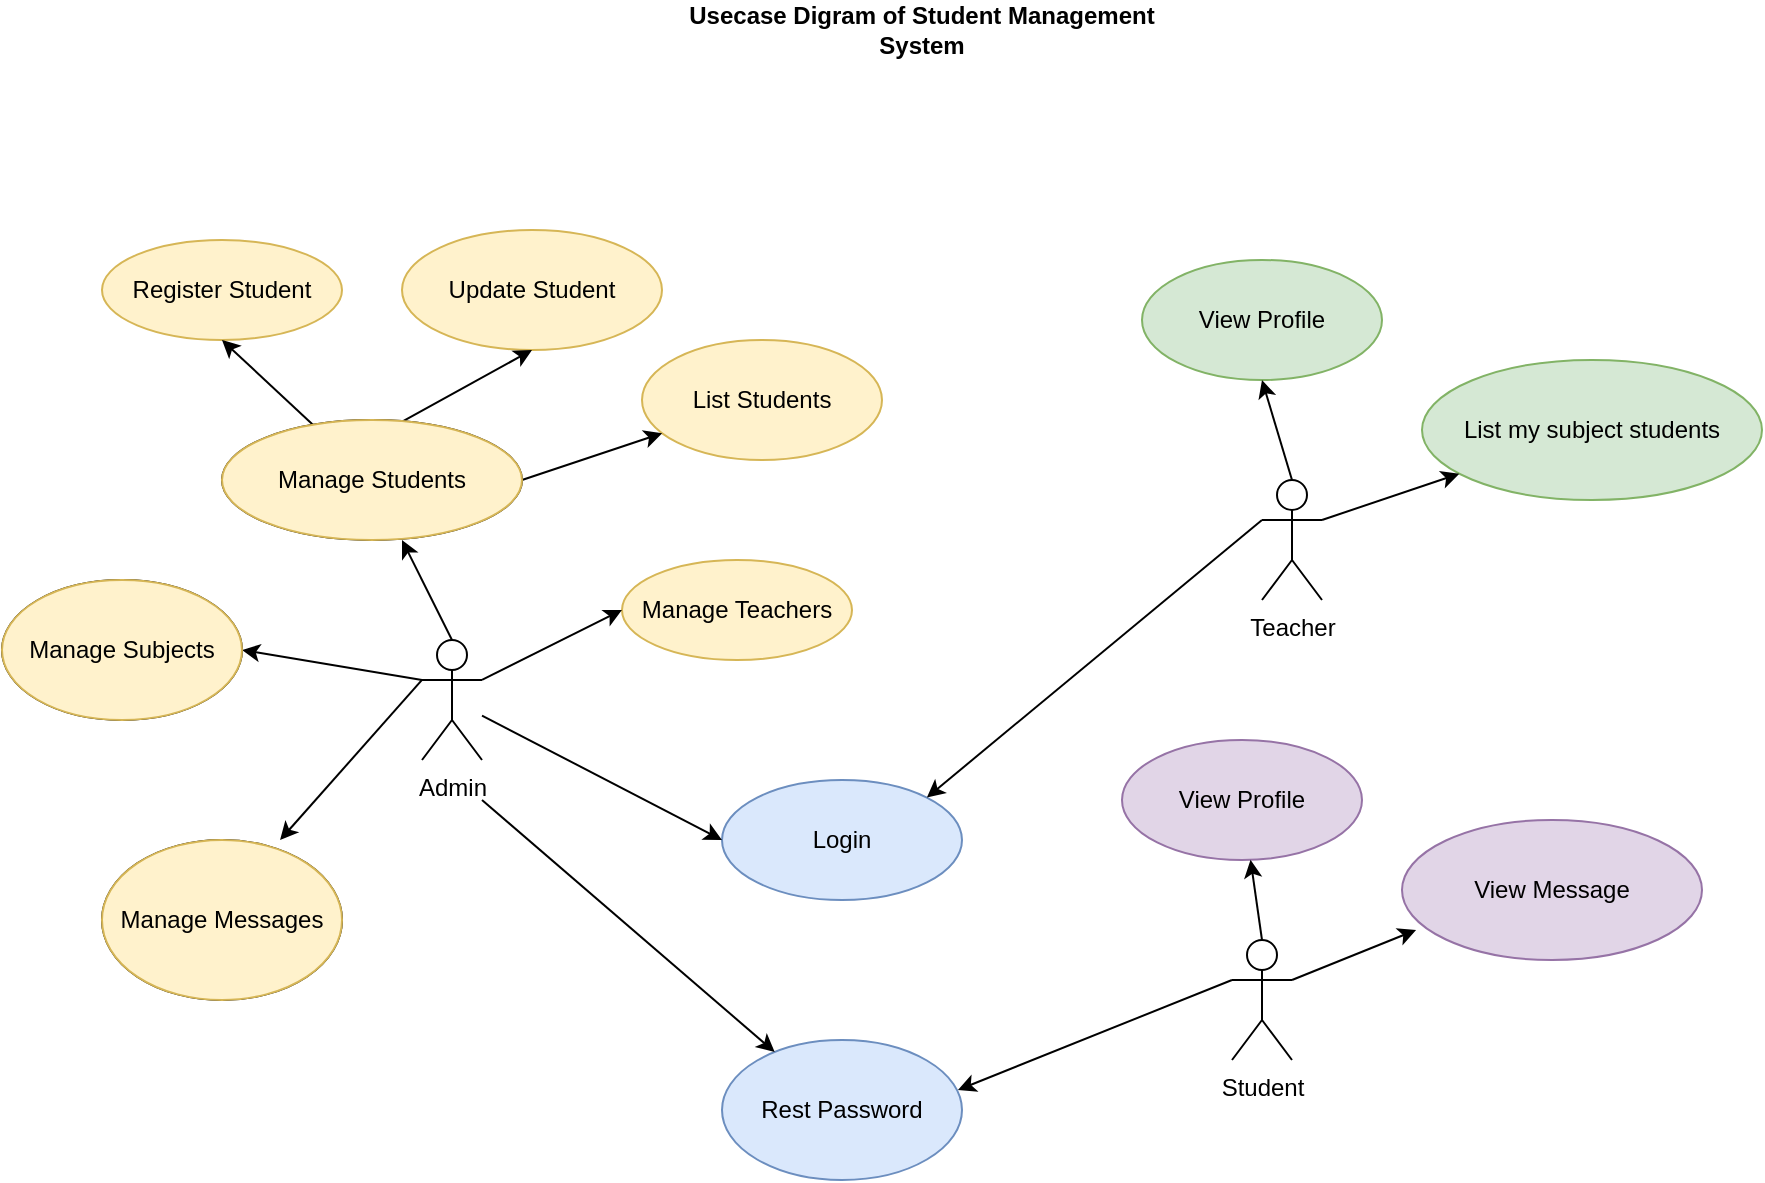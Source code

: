 <mxfile version="16.5.6" type="device"><diagram id="q8JNQeL91bHWZDEuLziB" name="Page-1"><mxGraphModel dx="2272" dy="737" grid="1" gridSize="10" guides="1" tooltips="1" connect="1" arrows="1" fold="1" page="1" pageScale="1" pageWidth="850" pageHeight="1100" math="0" shadow="0"><root><mxCell id="0"/><mxCell id="1" parent="0"/><mxCell id="g-CYYG-hD7DU1klETMw6-1" value="Usecase Digram of Student Management System" style="text;html=1;strokeColor=none;fillColor=none;align=center;verticalAlign=middle;whiteSpace=wrap;rounded=0;fontStyle=1" vertex="1" parent="1"><mxGeometry x="290" y="50" width="240" height="30" as="geometry"/></mxCell><mxCell id="g-CYYG-hD7DU1klETMw6-2" value="Admin" style="shape=umlActor;verticalLabelPosition=bottom;verticalAlign=top;html=1;outlineConnect=0;" vertex="1" parent="1"><mxGeometry x="160" y="370" width="30" height="60" as="geometry"/></mxCell><mxCell id="g-CYYG-hD7DU1klETMw6-3" value="Manage Students" style="ellipse;whiteSpace=wrap;html=1;" vertex="1" parent="1"><mxGeometry x="60" y="260" width="150" height="60" as="geometry"/></mxCell><mxCell id="g-CYYG-hD7DU1klETMw6-4" value="Register Student" style="ellipse;whiteSpace=wrap;html=1;fillColor=#fff2cc;strokeColor=#d6b656;" vertex="1" parent="1"><mxGeometry y="170" width="120" height="50" as="geometry"/></mxCell><mxCell id="g-CYYG-hD7DU1klETMw6-5" value="Update Student" style="ellipse;whiteSpace=wrap;html=1;fillColor=#fff2cc;strokeColor=#d6b656;" vertex="1" parent="1"><mxGeometry x="150" y="165" width="130" height="60" as="geometry"/></mxCell><mxCell id="g-CYYG-hD7DU1klETMw6-6" value="List Students" style="ellipse;whiteSpace=wrap;html=1;fillColor=#fff2cc;strokeColor=#d6b656;" vertex="1" parent="1"><mxGeometry x="270" y="220" width="120" height="60" as="geometry"/></mxCell><mxCell id="g-CYYG-hD7DU1klETMw6-7" value="" style="endArrow=classic;html=1;rounded=0;entryX=0.6;entryY=1;entryDx=0;entryDy=0;entryPerimeter=0;exitX=0.5;exitY=0;exitDx=0;exitDy=0;exitPerimeter=0;" edge="1" parent="1" source="g-CYYG-hD7DU1klETMw6-2" target="g-CYYG-hD7DU1klETMw6-3"><mxGeometry width="50" height="50" relative="1" as="geometry"><mxPoint x="110" y="450" as="sourcePoint"/><mxPoint x="160" y="400" as="targetPoint"/></mxGeometry></mxCell><mxCell id="g-CYYG-hD7DU1klETMw6-8" value="" style="endArrow=classic;html=1;rounded=0;entryX=0.5;entryY=1;entryDx=0;entryDy=0;" edge="1" parent="1" source="g-CYYG-hD7DU1klETMw6-3" target="g-CYYG-hD7DU1klETMw6-4"><mxGeometry width="50" height="50" relative="1" as="geometry"><mxPoint x="10" y="330" as="sourcePoint"/><mxPoint x="60" y="280" as="targetPoint"/></mxGeometry></mxCell><mxCell id="g-CYYG-hD7DU1klETMw6-9" value="" style="endArrow=classic;html=1;rounded=0;entryX=0.5;entryY=1;entryDx=0;entryDy=0;exitX=0.587;exitY=0.033;exitDx=0;exitDy=0;exitPerimeter=0;" edge="1" parent="1" source="g-CYYG-hD7DU1klETMw6-3" target="g-CYYG-hD7DU1klETMw6-5"><mxGeometry width="50" height="50" relative="1" as="geometry"><mxPoint x="220" y="340" as="sourcePoint"/><mxPoint x="270" y="290" as="targetPoint"/></mxGeometry></mxCell><mxCell id="g-CYYG-hD7DU1klETMw6-10" value="" style="endArrow=classic;html=1;rounded=0;exitX=1;exitY=0.5;exitDx=0;exitDy=0;" edge="1" parent="1" source="g-CYYG-hD7DU1klETMw6-3" target="g-CYYG-hD7DU1klETMw6-6"><mxGeometry width="50" height="50" relative="1" as="geometry"><mxPoint x="240" y="380" as="sourcePoint"/><mxPoint x="290" y="330" as="targetPoint"/></mxGeometry></mxCell><mxCell id="g-CYYG-hD7DU1klETMw6-11" value="Manage Teachers" style="ellipse;whiteSpace=wrap;html=1;fillColor=#fff2cc;strokeColor=#d6b656;" vertex="1" parent="1"><mxGeometry x="260" y="330" width="115" height="50" as="geometry"/></mxCell><mxCell id="g-CYYG-hD7DU1klETMw6-12" value="Manage Subjects" style="ellipse;whiteSpace=wrap;html=1;" vertex="1" parent="1"><mxGeometry x="-50" y="340" width="120" height="70" as="geometry"/></mxCell><mxCell id="g-CYYG-hD7DU1klETMw6-13" value="" style="endArrow=classic;html=1;rounded=0;entryX=0;entryY=0.5;entryDx=0;entryDy=0;exitX=1;exitY=0.333;exitDx=0;exitDy=0;exitPerimeter=0;" edge="1" parent="1" source="g-CYYG-hD7DU1klETMw6-2" target="g-CYYG-hD7DU1klETMw6-11"><mxGeometry width="50" height="50" relative="1" as="geometry"><mxPoint x="120" y="550" as="sourcePoint"/><mxPoint x="170" y="500" as="targetPoint"/></mxGeometry></mxCell><mxCell id="g-CYYG-hD7DU1klETMw6-14" value="" style="endArrow=classic;html=1;rounded=0;entryX=1;entryY=0.5;entryDx=0;entryDy=0;exitX=0;exitY=0.333;exitDx=0;exitDy=0;exitPerimeter=0;" edge="1" parent="1" source="g-CYYG-hD7DU1klETMw6-2" target="g-CYYG-hD7DU1klETMw6-12"><mxGeometry width="50" height="50" relative="1" as="geometry"><mxPoint x="110" y="460" as="sourcePoint"/><mxPoint x="160" y="410" as="targetPoint"/></mxGeometry></mxCell><mxCell id="g-CYYG-hD7DU1klETMw6-15" value="Teacher" style="shape=umlActor;verticalLabelPosition=bottom;verticalAlign=top;html=1;outlineConnect=0;" vertex="1" parent="1"><mxGeometry x="580" y="290" width="30" height="60" as="geometry"/></mxCell><mxCell id="g-CYYG-hD7DU1klETMw6-16" value="View Profile" style="ellipse;whiteSpace=wrap;html=1;fillColor=#d5e8d4;strokeColor=#82b366;" vertex="1" parent="1"><mxGeometry x="520" y="180" width="120" height="60" as="geometry"/></mxCell><mxCell id="g-CYYG-hD7DU1klETMw6-17" value="List my subject students" style="ellipse;whiteSpace=wrap;html=1;fillColor=#d5e8d4;strokeColor=#82b366;" vertex="1" parent="1"><mxGeometry x="660" y="230" width="170" height="70" as="geometry"/></mxCell><mxCell id="g-CYYG-hD7DU1klETMw6-18" value="" style="endArrow=classic;html=1;rounded=0;exitX=1;exitY=0.333;exitDx=0;exitDy=0;exitPerimeter=0;" edge="1" parent="1" source="g-CYYG-hD7DU1klETMw6-15" target="g-CYYG-hD7DU1klETMw6-17"><mxGeometry width="50" height="50" relative="1" as="geometry"><mxPoint x="620" y="430" as="sourcePoint"/><mxPoint x="670" y="380" as="targetPoint"/></mxGeometry></mxCell><mxCell id="g-CYYG-hD7DU1klETMw6-19" value="" style="endArrow=classic;html=1;rounded=0;entryX=0.5;entryY=1;entryDx=0;entryDy=0;exitX=0.5;exitY=0;exitDx=0;exitDy=0;exitPerimeter=0;" edge="1" parent="1" source="g-CYYG-hD7DU1klETMw6-15" target="g-CYYG-hD7DU1klETMw6-16"><mxGeometry width="50" height="50" relative="1" as="geometry"><mxPoint x="510" y="340" as="sourcePoint"/><mxPoint x="560" y="290" as="targetPoint"/></mxGeometry></mxCell><mxCell id="g-CYYG-hD7DU1klETMw6-20" value="Student" style="shape=umlActor;verticalLabelPosition=bottom;verticalAlign=top;html=1;outlineConnect=0;" vertex="1" parent="1"><mxGeometry x="565" y="520" width="30" height="60" as="geometry"/></mxCell><mxCell id="g-CYYG-hD7DU1klETMw6-21" value="View Profile" style="ellipse;whiteSpace=wrap;html=1;fillColor=#e1d5e7;strokeColor=#9673a6;" vertex="1" parent="1"><mxGeometry x="510" y="420" width="120" height="60" as="geometry"/></mxCell><mxCell id="g-CYYG-hD7DU1klETMw6-22" value="View Message" style="ellipse;whiteSpace=wrap;html=1;fillColor=#e1d5e7;strokeColor=#9673a6;" vertex="1" parent="1"><mxGeometry x="650" y="460" width="150" height="70" as="geometry"/></mxCell><mxCell id="g-CYYG-hD7DU1klETMw6-23" value="" style="endArrow=classic;html=1;rounded=0;entryX=0.047;entryY=0.786;entryDx=0;entryDy=0;entryPerimeter=0;exitX=1;exitY=0.333;exitDx=0;exitDy=0;exitPerimeter=0;" edge="1" parent="1" source="g-CYYG-hD7DU1klETMw6-20" target="g-CYYG-hD7DU1klETMw6-22"><mxGeometry width="50" height="50" relative="1" as="geometry"><mxPoint x="460" y="620" as="sourcePoint"/><mxPoint x="510" y="570" as="targetPoint"/></mxGeometry></mxCell><mxCell id="g-CYYG-hD7DU1klETMw6-24" value="" style="endArrow=classic;html=1;rounded=0;exitX=0.5;exitY=0;exitDx=0;exitDy=0;exitPerimeter=0;" edge="1" parent="1" source="g-CYYG-hD7DU1klETMw6-20" target="g-CYYG-hD7DU1klETMw6-21"><mxGeometry width="50" height="50" relative="1" as="geometry"><mxPoint x="470" y="610" as="sourcePoint"/><mxPoint x="520" y="560" as="targetPoint"/></mxGeometry></mxCell><mxCell id="g-CYYG-hD7DU1klETMw6-25" value="Login" style="ellipse;whiteSpace=wrap;html=1;fillColor=#dae8fc;strokeColor=#6c8ebf;" vertex="1" parent="1"><mxGeometry x="310" y="440" width="120" height="60" as="geometry"/></mxCell><mxCell id="g-CYYG-hD7DU1klETMw6-26" value="Rest Password" style="ellipse;whiteSpace=wrap;html=1;fillColor=#dae8fc;strokeColor=#6c8ebf;" vertex="1" parent="1"><mxGeometry x="310" y="570" width="120" height="70" as="geometry"/></mxCell><mxCell id="g-CYYG-hD7DU1klETMw6-27" value="" style="endArrow=classic;html=1;rounded=0;entryX=0;entryY=0.5;entryDx=0;entryDy=0;" edge="1" parent="1" source="g-CYYG-hD7DU1klETMw6-2" target="g-CYYG-hD7DU1klETMw6-25"><mxGeometry width="50" height="50" relative="1" as="geometry"><mxPoint x="240" y="530" as="sourcePoint"/><mxPoint x="290" y="480" as="targetPoint"/></mxGeometry></mxCell><mxCell id="g-CYYG-hD7DU1klETMw6-28" value="" style="endArrow=classic;html=1;rounded=0;entryX=1;entryY=0;entryDx=0;entryDy=0;exitX=0;exitY=0.333;exitDx=0;exitDy=0;exitPerimeter=0;" edge="1" parent="1" source="g-CYYG-hD7DU1klETMw6-15" target="g-CYYG-hD7DU1klETMw6-25"><mxGeometry width="50" height="50" relative="1" as="geometry"><mxPoint x="400" y="460" as="sourcePoint"/><mxPoint x="450" y="410" as="targetPoint"/></mxGeometry></mxCell><mxCell id="g-CYYG-hD7DU1klETMw6-29" value="" style="endArrow=classic;html=1;rounded=0;" edge="1" parent="1" target="g-CYYG-hD7DU1klETMw6-26"><mxGeometry width="50" height="50" relative="1" as="geometry"><mxPoint x="190" y="450" as="sourcePoint"/><mxPoint x="280" y="570" as="targetPoint"/></mxGeometry></mxCell><mxCell id="g-CYYG-hD7DU1klETMw6-30" value="" style="endArrow=classic;html=1;rounded=0;entryX=0.983;entryY=0.357;entryDx=0;entryDy=0;entryPerimeter=0;exitX=0;exitY=0.333;exitDx=0;exitDy=0;exitPerimeter=0;" edge="1" parent="1" source="g-CYYG-hD7DU1klETMw6-20" target="g-CYYG-hD7DU1klETMw6-26"><mxGeometry width="50" height="50" relative="1" as="geometry"><mxPoint x="490" y="620" as="sourcePoint"/><mxPoint x="540" y="570" as="targetPoint"/></mxGeometry></mxCell><mxCell id="g-CYYG-hD7DU1klETMw6-31" value="Manage Messages" style="ellipse;whiteSpace=wrap;html=1;" vertex="1" parent="1"><mxGeometry y="470" width="120" height="80" as="geometry"/></mxCell><mxCell id="g-CYYG-hD7DU1klETMw6-32" value="" style="endArrow=classic;html=1;rounded=0;entryX=0.742;entryY=0;entryDx=0;entryDy=0;entryPerimeter=0;exitX=0;exitY=0.333;exitDx=0;exitDy=0;exitPerimeter=0;" edge="1" parent="1" source="g-CYYG-hD7DU1klETMw6-2" target="g-CYYG-hD7DU1klETMw6-31"><mxGeometry width="50" height="50" relative="1" as="geometry"><mxPoint x="180" y="570" as="sourcePoint"/><mxPoint x="230" y="520" as="targetPoint"/></mxGeometry></mxCell><mxCell id="g-CYYG-hD7DU1klETMw6-33" value="Manage Messages" style="ellipse;whiteSpace=wrap;html=1;fillColor=#fff2cc;strokeColor=#d6b656;" vertex="1" parent="1"><mxGeometry y="470" width="120" height="80" as="geometry"/></mxCell><mxCell id="g-CYYG-hD7DU1klETMw6-34" value="Manage Subjects" style="ellipse;whiteSpace=wrap;html=1;fillColor=#fff2cc;strokeColor=#d6b656;" vertex="1" parent="1"><mxGeometry x="-50" y="340" width="120" height="70" as="geometry"/></mxCell><mxCell id="g-CYYG-hD7DU1klETMw6-35" value="Manage Students" style="ellipse;whiteSpace=wrap;html=1;fillColor=#fff2cc;strokeColor=#d6b656;" vertex="1" parent="1"><mxGeometry x="60" y="260" width="150" height="60" as="geometry"/></mxCell></root></mxGraphModel></diagram></mxfile>